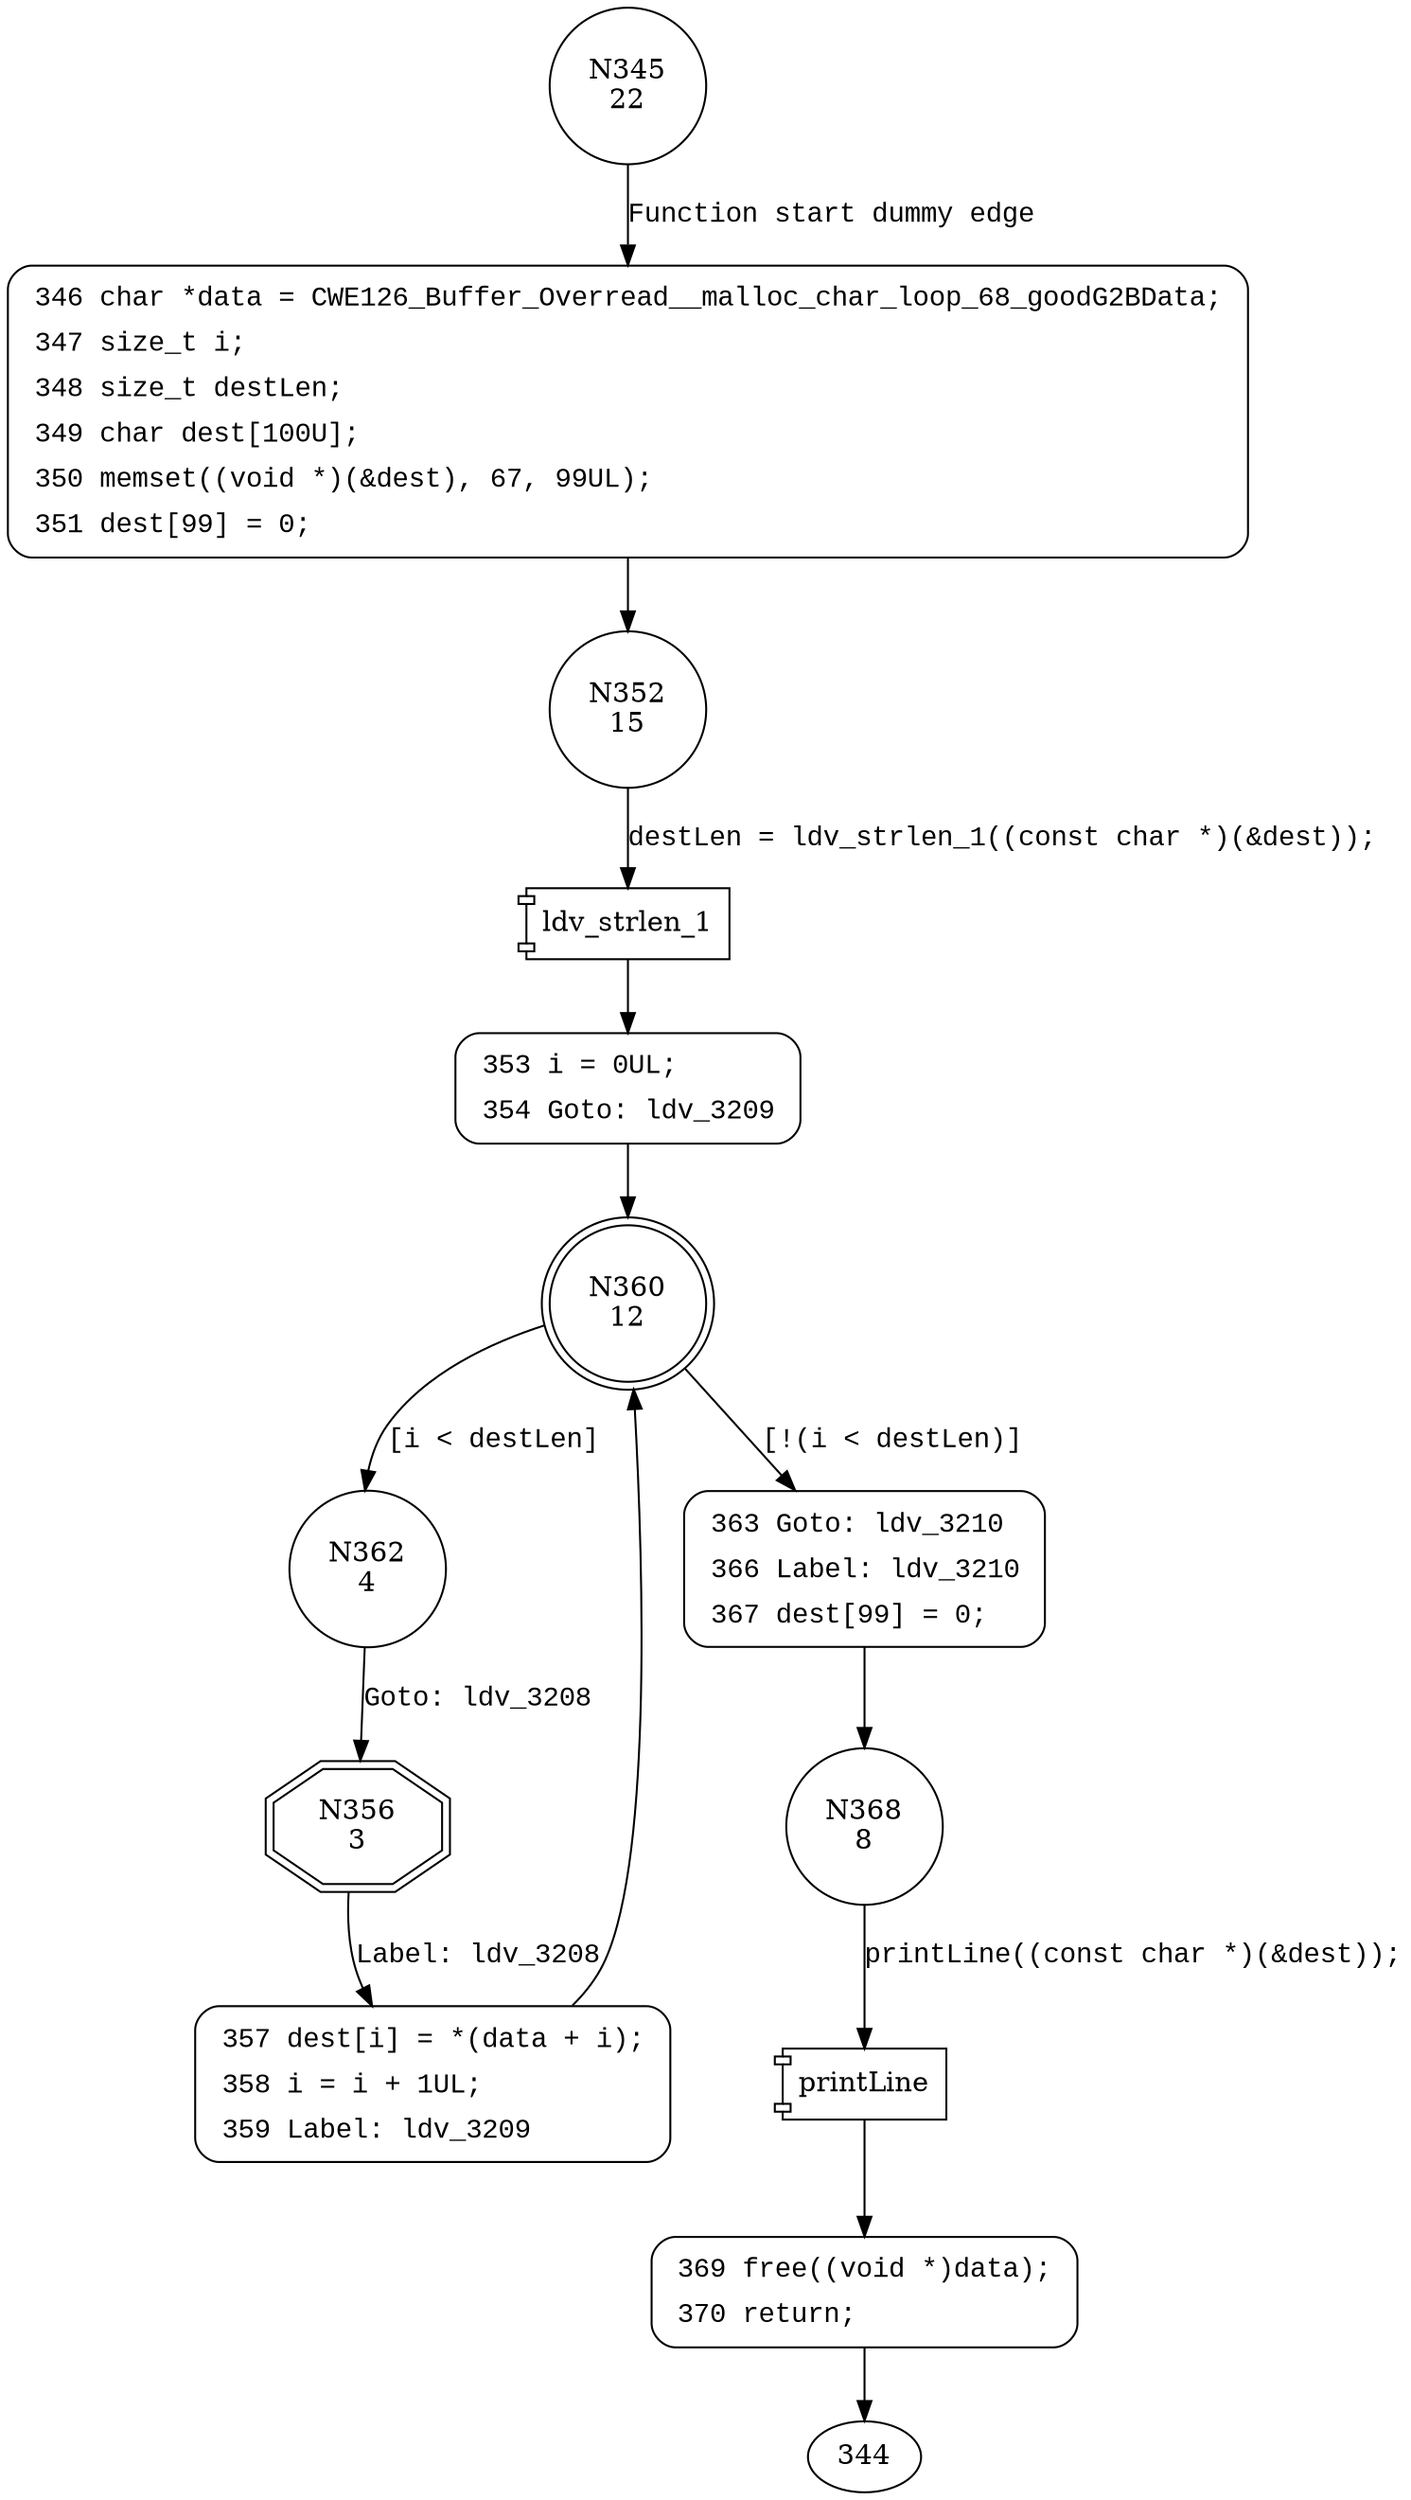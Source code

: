 digraph CWE126_Buffer_Overread__malloc_char_loop_68b_goodG2BSink {
345 [shape="circle" label="N345\n22"]
346 [shape="circle" label="N346\n21"]
352 [shape="circle" label="N352\n15"]
353 [shape="circle" label="N353\n14"]
360 [shape="doublecircle" label="N360\n12"]
362 [shape="circle" label="N362\n4"]
363 [shape="circle" label="N363\n11"]
368 [shape="circle" label="N368\n8"]
369 [shape="circle" label="N369\n7"]
356 [shape="doubleoctagon" label="N356\n3"]
357 [shape="circle" label="N357\n2"]
346 [style="filled,bold" penwidth="1" fillcolor="white" fontname="Courier New" shape="Mrecord" label=<<table border="0" cellborder="0" cellpadding="3" bgcolor="white"><tr><td align="right">346</td><td align="left">char *data = CWE126_Buffer_Overread__malloc_char_loop_68_goodG2BData;</td></tr><tr><td align="right">347</td><td align="left">size_t i;</td></tr><tr><td align="right">348</td><td align="left">size_t destLen;</td></tr><tr><td align="right">349</td><td align="left">char dest[100U];</td></tr><tr><td align="right">350</td><td align="left">memset((void *)(&amp;dest), 67, 99UL);</td></tr><tr><td align="right">351</td><td align="left">dest[99] = 0;</td></tr></table>>]
346 -> 352[label=""]
353 [style="filled,bold" penwidth="1" fillcolor="white" fontname="Courier New" shape="Mrecord" label=<<table border="0" cellborder="0" cellpadding="3" bgcolor="white"><tr><td align="right">353</td><td align="left">i = 0UL;</td></tr><tr><td align="right">354</td><td align="left">Goto: ldv_3209</td></tr></table>>]
353 -> 360[label=""]
363 [style="filled,bold" penwidth="1" fillcolor="white" fontname="Courier New" shape="Mrecord" label=<<table border="0" cellborder="0" cellpadding="3" bgcolor="white"><tr><td align="right">363</td><td align="left">Goto: ldv_3210</td></tr><tr><td align="right">366</td><td align="left">Label: ldv_3210</td></tr><tr><td align="right">367</td><td align="left">dest[99] = 0;</td></tr></table>>]
363 -> 368[label=""]
369 [style="filled,bold" penwidth="1" fillcolor="white" fontname="Courier New" shape="Mrecord" label=<<table border="0" cellborder="0" cellpadding="3" bgcolor="white"><tr><td align="right">369</td><td align="left">free((void *)data);</td></tr><tr><td align="right">370</td><td align="left">return;</td></tr></table>>]
369 -> 344[label=""]
357 [style="filled,bold" penwidth="1" fillcolor="white" fontname="Courier New" shape="Mrecord" label=<<table border="0" cellborder="0" cellpadding="3" bgcolor="white"><tr><td align="right">357</td><td align="left">dest[i] = *(data + i);</td></tr><tr><td align="right">358</td><td align="left">i = i + 1UL;</td></tr><tr><td align="right">359</td><td align="left">Label: ldv_3209</td></tr></table>>]
357 -> 360[label=""]
345 -> 346 [label="Function start dummy edge" fontname="Courier New"]
100011 [shape="component" label="ldv_strlen_1"]
352 -> 100011 [label="destLen = ldv_strlen_1((const char *)(&dest));" fontname="Courier New"]
100011 -> 353 [label="" fontname="Courier New"]
360 -> 362 [label="[i < destLen]" fontname="Courier New"]
360 -> 363 [label="[!(i < destLen)]" fontname="Courier New"]
100012 [shape="component" label="printLine"]
368 -> 100012 [label="printLine((const char *)(&dest));" fontname="Courier New"]
100012 -> 369 [label="" fontname="Courier New"]
362 -> 356 [label="Goto: ldv_3208" fontname="Courier New"]
356 -> 357 [label="Label: ldv_3208" fontname="Courier New"]
}